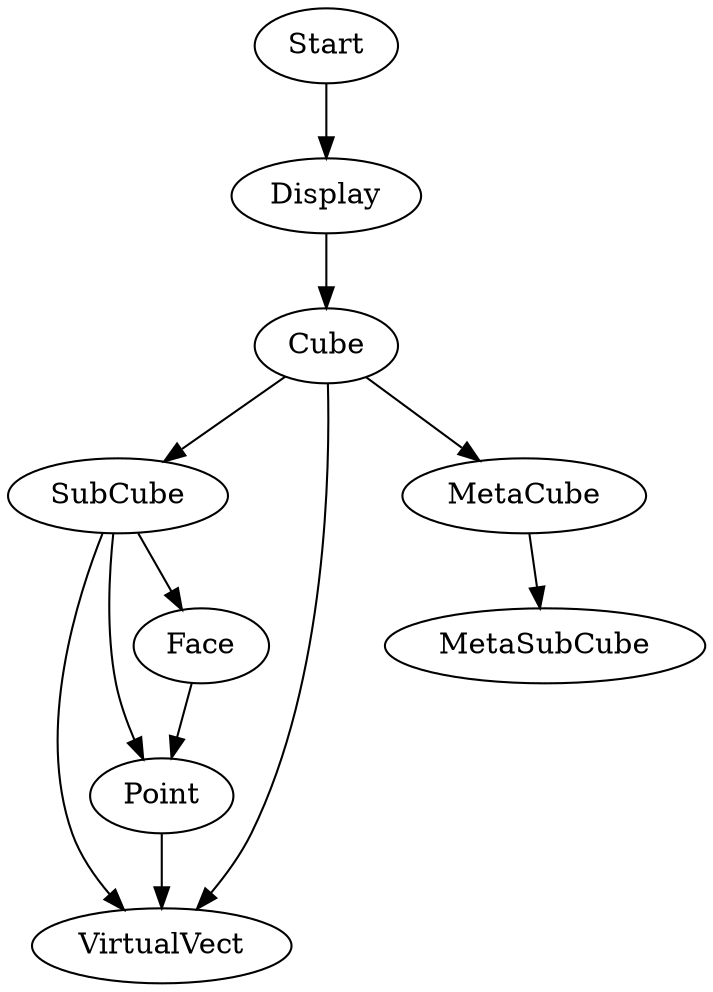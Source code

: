 digraph dependency {

SubCube->VirtualVect
SubCube->Point
SubCube->Face

Display->Cube

Start->Display

Face->Point

Point->VirtualVect

MetaCube->MetaSubCube

Cube->SubCube
Cube->VirtualVect
Cube->MetaCube

}
